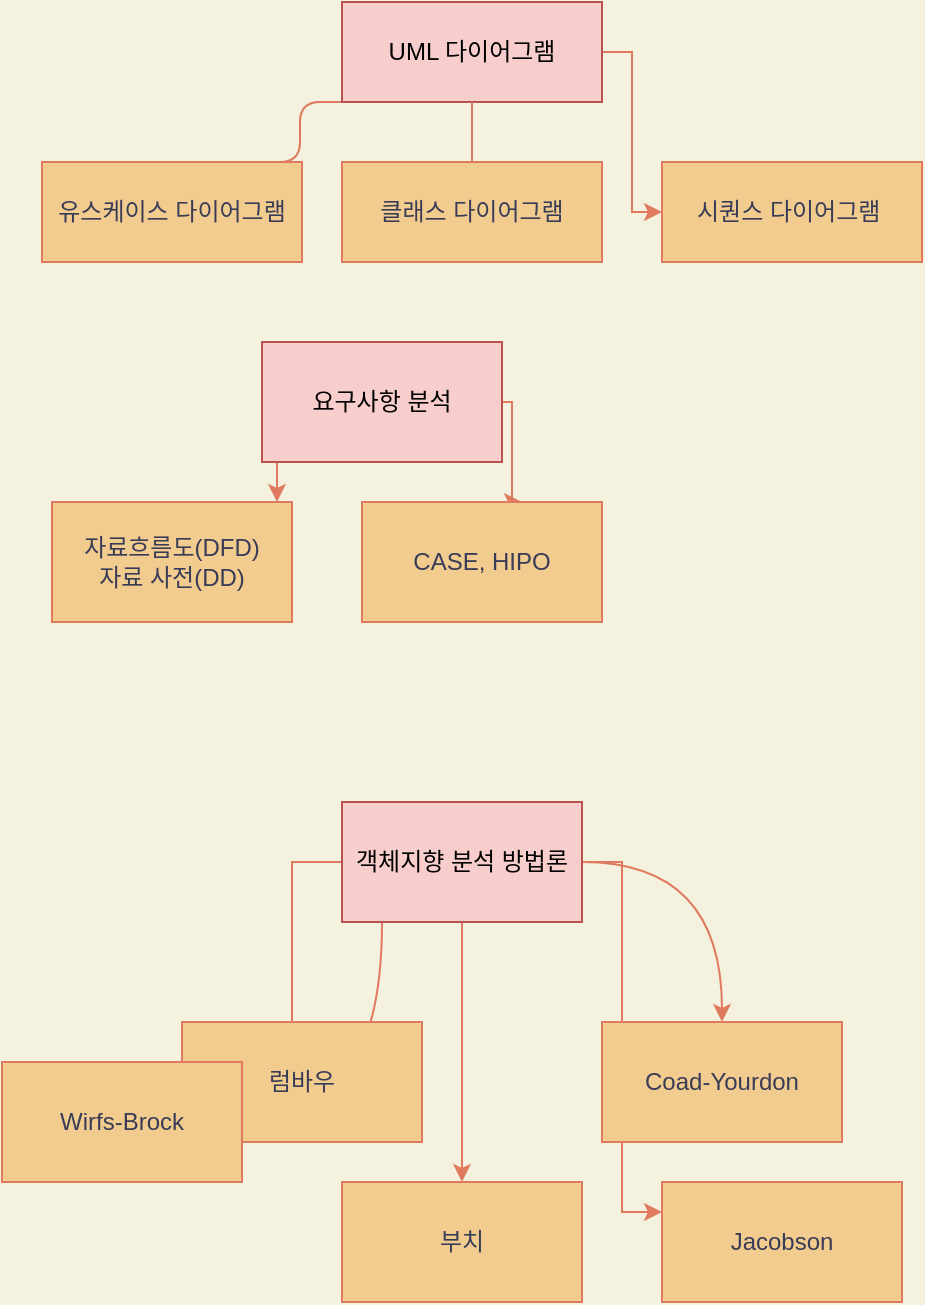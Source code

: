 <mxfile version="14.9.5" type="github">
  <diagram name="Page-1" id="c37626ed-c26b-45fb-9056-f9ebc6bb27b6">
    <mxGraphModel dx="1426" dy="738" grid="1" gridSize="10" guides="1" tooltips="1" connect="1" arrows="1" fold="1" page="1" pageScale="1" pageWidth="413" pageHeight="583" background="#F4F1DE" math="0" shadow="0">
      <root>
        <mxCell id="0" />
        <mxCell id="1" parent="0" />
        <mxCell id="ugERCl2SqNYuA84HWqpH-1" value="유스케이스 다이어그램" style="rounded=0;whiteSpace=wrap;html=1;fillColor=#F2CC8F;strokeColor=#E07A5F;fontColor=#393C56;" vertex="1" parent="1">
          <mxGeometry x="200" y="130" width="130" height="50" as="geometry" />
        </mxCell>
        <mxCell id="ugERCl2SqNYuA84HWqpH-3" value="클래스 다이어그램" style="rounded=0;whiteSpace=wrap;html=1;fillColor=#F2CC8F;strokeColor=#E07A5F;fontColor=#393C56;" vertex="1" parent="1">
          <mxGeometry x="350" y="130" width="130" height="50" as="geometry" />
        </mxCell>
        <mxCell id="ugERCl2SqNYuA84HWqpH-4" value="시퀀스 다이어그램&amp;nbsp;" style="rounded=0;whiteSpace=wrap;html=1;fillColor=#F2CC8F;strokeColor=#E07A5F;fontColor=#393C56;" vertex="1" parent="1">
          <mxGeometry x="510" y="130" width="130" height="50" as="geometry" />
        </mxCell>
        <mxCell id="ugERCl2SqNYuA84HWqpH-5" value="" style="endArrow=none;html=1;exitX=0.75;exitY=0;exitDx=0;exitDy=0;edgeStyle=elbowEdgeStyle;labelBackgroundColor=#F4F1DE;strokeColor=#E07A5F;fontColor=#393C56;" edge="1" parent="1" source="ugERCl2SqNYuA84HWqpH-1">
          <mxGeometry width="50" height="50" relative="1" as="geometry">
            <mxPoint x="310" y="150" as="sourcePoint" />
            <mxPoint x="360" y="100" as="targetPoint" />
          </mxGeometry>
        </mxCell>
        <mxCell id="ugERCl2SqNYuA84HWqpH-11" style="edgeStyle=elbowEdgeStyle;rounded=0;orthogonalLoop=1;jettySize=auto;html=1;labelBackgroundColor=#F4F1DE;strokeColor=#E07A5F;fontColor=#393C56;" edge="1" parent="1" source="ugERCl2SqNYuA84HWqpH-7" target="ugERCl2SqNYuA84HWqpH-4">
          <mxGeometry relative="1" as="geometry" />
        </mxCell>
        <mxCell id="ugERCl2SqNYuA84HWqpH-7" value="UML 다이어그램" style="rounded=0;whiteSpace=wrap;html=1;fillColor=#f8cecc;strokeColor=#b85450;" vertex="1" parent="1">
          <mxGeometry x="350" y="50" width="130" height="50" as="geometry" />
        </mxCell>
        <mxCell id="ugERCl2SqNYuA84HWqpH-8" value="" style="endArrow=none;html=1;exitX=0.5;exitY=0;exitDx=0;exitDy=0;entryX=0.5;entryY=1;entryDx=0;entryDy=0;edgeStyle=elbowEdgeStyle;labelBackgroundColor=#F4F1DE;strokeColor=#E07A5F;fontColor=#393C56;" edge="1" parent="1" source="ugERCl2SqNYuA84HWqpH-3" target="ugERCl2SqNYuA84HWqpH-7">
          <mxGeometry width="50" height="50" relative="1" as="geometry">
            <mxPoint x="383.75" y="160" as="sourcePoint" />
            <mxPoint x="446.25" y="100" as="targetPoint" />
          </mxGeometry>
        </mxCell>
        <mxCell id="ugERCl2SqNYuA84HWqpH-15" style="edgeStyle=elbowEdgeStyle;rounded=0;orthogonalLoop=1;jettySize=auto;html=1;labelBackgroundColor=#F4F1DE;strokeColor=#E07A5F;fontColor=#393C56;" edge="1" parent="1" source="ugERCl2SqNYuA84HWqpH-12" target="ugERCl2SqNYuA84HWqpH-13">
          <mxGeometry relative="1" as="geometry" />
        </mxCell>
        <mxCell id="ugERCl2SqNYuA84HWqpH-16" style="edgeStyle=elbowEdgeStyle;rounded=0;orthogonalLoop=1;jettySize=auto;html=1;entryX=0.667;entryY=0;entryDx=0;entryDy=0;entryPerimeter=0;labelBackgroundColor=#F4F1DE;strokeColor=#E07A5F;fontColor=#393C56;" edge="1" parent="1" source="ugERCl2SqNYuA84HWqpH-12" target="ugERCl2SqNYuA84HWqpH-14">
          <mxGeometry relative="1" as="geometry" />
        </mxCell>
        <mxCell id="ugERCl2SqNYuA84HWqpH-12" value="요구사항 분석" style="rounded=0;whiteSpace=wrap;html=1;fillColor=#f8cecc;strokeColor=#b85450;" vertex="1" parent="1">
          <mxGeometry x="310" y="220" width="120" height="60" as="geometry" />
        </mxCell>
        <mxCell id="ugERCl2SqNYuA84HWqpH-13" value="자료흐름도(DFD)&lt;br&gt;자료 사전(DD)" style="rounded=0;whiteSpace=wrap;html=1;fillColor=#F2CC8F;strokeColor=#E07A5F;fontColor=#393C56;" vertex="1" parent="1">
          <mxGeometry x="205" y="300" width="120" height="60" as="geometry" />
        </mxCell>
        <mxCell id="ugERCl2SqNYuA84HWqpH-14" value="CASE, HIPO" style="rounded=0;whiteSpace=wrap;html=1;fillColor=#F2CC8F;strokeColor=#E07A5F;fontColor=#393C56;" vertex="1" parent="1">
          <mxGeometry x="360" y="300" width="120" height="60" as="geometry" />
        </mxCell>
        <mxCell id="ugERCl2SqNYuA84HWqpH-23" style="edgeStyle=orthogonalEdgeStyle;rounded=0;orthogonalLoop=1;jettySize=auto;html=1;curved=1;labelBackgroundColor=#F4F1DE;strokeColor=#E07A5F;fontColor=#393C56;" edge="1" parent="1" source="ugERCl2SqNYuA84HWqpH-17" target="ugERCl2SqNYuA84HWqpH-22">
          <mxGeometry relative="1" as="geometry" />
        </mxCell>
        <mxCell id="ugERCl2SqNYuA84HWqpH-24" style="edgeStyle=orthogonalEdgeStyle;rounded=0;orthogonalLoop=1;jettySize=auto;html=1;curved=1;labelBackgroundColor=#F4F1DE;strokeColor=#E07A5F;fontColor=#393C56;" edge="1" parent="1" source="ugERCl2SqNYuA84HWqpH-17" target="ugERCl2SqNYuA84HWqpH-19">
          <mxGeometry relative="1" as="geometry">
            <Array as="points">
              <mxPoint x="370" y="600" />
              <mxPoint x="267" y="600" />
            </Array>
          </mxGeometry>
        </mxCell>
        <mxCell id="ugERCl2SqNYuA84HWqpH-25" style="edgeStyle=elbowEdgeStyle;rounded=0;orthogonalLoop=1;jettySize=auto;html=1;labelBackgroundColor=#F4F1DE;strokeColor=#E07A5F;fontColor=#393C56;" edge="1" parent="1" source="ugERCl2SqNYuA84HWqpH-17" target="ugERCl2SqNYuA84HWqpH-20">
          <mxGeometry relative="1" as="geometry" />
        </mxCell>
        <mxCell id="ugERCl2SqNYuA84HWqpH-26" style="edgeStyle=elbowEdgeStyle;rounded=0;orthogonalLoop=1;jettySize=auto;html=1;entryX=0;entryY=0.25;entryDx=0;entryDy=0;labelBackgroundColor=#F4F1DE;strokeColor=#E07A5F;fontColor=#393C56;" edge="1" parent="1" source="ugERCl2SqNYuA84HWqpH-17" target="ugERCl2SqNYuA84HWqpH-21">
          <mxGeometry relative="1" as="geometry" />
        </mxCell>
        <mxCell id="ugERCl2SqNYuA84HWqpH-28" style="edgeStyle=elbowEdgeStyle;rounded=0;orthogonalLoop=1;jettySize=auto;html=1;entryX=1;entryY=0.5;entryDx=0;entryDy=0;labelBackgroundColor=#F4F1DE;strokeColor=#E07A5F;fontColor=#393C56;" edge="1" parent="1" source="ugERCl2SqNYuA84HWqpH-17" target="ugERCl2SqNYuA84HWqpH-27">
          <mxGeometry relative="1" as="geometry" />
        </mxCell>
        <mxCell id="ugERCl2SqNYuA84HWqpH-17" value="객체지향 분석 방법론" style="rounded=0;whiteSpace=wrap;html=1;fillColor=#f8cecc;strokeColor=#b85450;" vertex="1" parent="1">
          <mxGeometry x="350" y="450" width="120" height="60" as="geometry" />
        </mxCell>
        <mxCell id="ugERCl2SqNYuA84HWqpH-19" value="럼바우" style="rounded=0;whiteSpace=wrap;html=1;fillColor=#F2CC8F;strokeColor=#E07A5F;fontColor=#393C56;" vertex="1" parent="1">
          <mxGeometry x="270" y="560" width="120" height="60" as="geometry" />
        </mxCell>
        <mxCell id="ugERCl2SqNYuA84HWqpH-20" value="부치" style="rounded=0;whiteSpace=wrap;html=1;fillColor=#F2CC8F;strokeColor=#E07A5F;fontColor=#393C56;" vertex="1" parent="1">
          <mxGeometry x="350" y="640" width="120" height="60" as="geometry" />
        </mxCell>
        <mxCell id="ugERCl2SqNYuA84HWqpH-21" value="Jacobson" style="rounded=0;whiteSpace=wrap;html=1;fillColor=#F2CC8F;strokeColor=#E07A5F;fontColor=#393C56;" vertex="1" parent="1">
          <mxGeometry x="510" y="640" width="120" height="60" as="geometry" />
        </mxCell>
        <mxCell id="ugERCl2SqNYuA84HWqpH-22" value="Coad-Yourdon" style="rounded=0;whiteSpace=wrap;html=1;fillColor=#F2CC8F;strokeColor=#E07A5F;fontColor=#393C56;" vertex="1" parent="1">
          <mxGeometry x="480" y="560" width="120" height="60" as="geometry" />
        </mxCell>
        <mxCell id="ugERCl2SqNYuA84HWqpH-27" value="Wirfs-Brock" style="rounded=0;whiteSpace=wrap;html=1;fillColor=#F2CC8F;strokeColor=#E07A5F;fontColor=#393C56;" vertex="1" parent="1">
          <mxGeometry x="180" y="580" width="120" height="60" as="geometry" />
        </mxCell>
      </root>
    </mxGraphModel>
  </diagram>
</mxfile>
